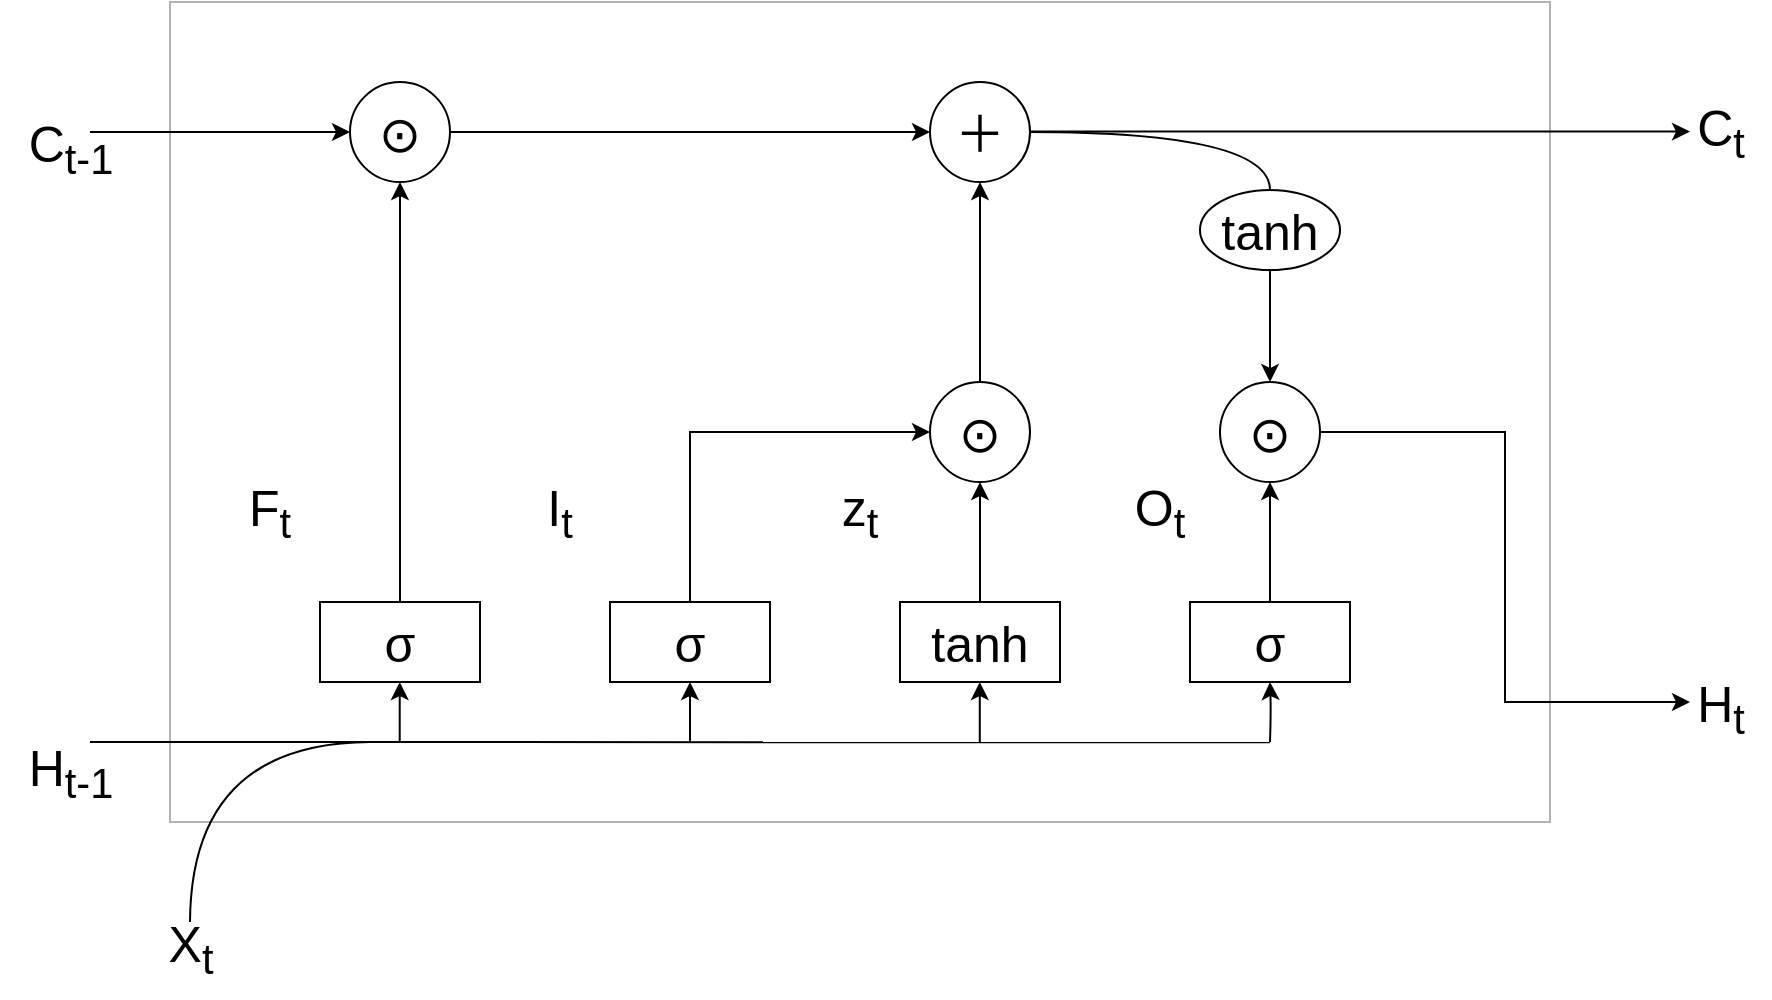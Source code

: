 <mxfile version="24.7.6">
  <diagram name="第 1 页" id="6xUJzhNsekfpXvKq5aCd">
    <mxGraphModel dx="1994" dy="628" grid="1" gridSize="10" guides="1" tooltips="1" connect="1" arrows="1" fold="1" page="1" pageScale="1" pageWidth="827" pageHeight="1169" math="0" shadow="0">
      <root>
        <mxCell id="0" />
        <mxCell id="1" parent="0" />
        <mxCell id="Dnt0VsilZY7f7_3Wa02p-2" value="" style="rounded=0;whiteSpace=wrap;html=1;opacity=30;" vertex="1" parent="1">
          <mxGeometry x="40" y="90" width="690" height="410" as="geometry" />
        </mxCell>
        <mxCell id="Dnt0VsilZY7f7_3Wa02p-3" value="&lt;font style=&quot;font-size: 25px;&quot;&gt;⊙&lt;/font&gt;" style="ellipse;whiteSpace=wrap;html=1;aspect=fixed;" vertex="1" parent="1">
          <mxGeometry x="130" y="130" width="50" height="50" as="geometry" />
        </mxCell>
        <mxCell id="Dnt0VsilZY7f7_3Wa02p-4" value="&lt;font style=&quot;font-size: 25px;&quot;&gt;＋&lt;/font&gt;" style="ellipse;whiteSpace=wrap;html=1;aspect=fixed;" vertex="1" parent="1">
          <mxGeometry x="420" y="130" width="50" height="50" as="geometry" />
        </mxCell>
        <mxCell id="Dnt0VsilZY7f7_3Wa02p-6" value="&lt;div&gt;&lt;font style=&quot;font-size: 25px;&quot;&gt;σ&lt;/font&gt;&lt;/div&gt;" style="rounded=0;whiteSpace=wrap;html=1;" vertex="1" parent="1">
          <mxGeometry x="115" y="390" width="80" height="40" as="geometry" />
        </mxCell>
        <mxCell id="Dnt0VsilZY7f7_3Wa02p-7" value="&lt;span style=&quot;font-size: 25px;&quot;&gt;σ&lt;/span&gt;" style="rounded=0;whiteSpace=wrap;html=1;" vertex="1" parent="1">
          <mxGeometry x="260" y="390" width="80" height="40" as="geometry" />
        </mxCell>
        <mxCell id="Dnt0VsilZY7f7_3Wa02p-8" value="&lt;font style=&quot;font-size: 25px;&quot;&gt;tanh&lt;/font&gt;" style="rounded=0;whiteSpace=wrap;html=1;" vertex="1" parent="1">
          <mxGeometry x="405" y="390" width="80" height="40" as="geometry" />
        </mxCell>
        <mxCell id="Dnt0VsilZY7f7_3Wa02p-9" value="&lt;span style=&quot;font-size: 25px;&quot;&gt;σ&lt;/span&gt;" style="rounded=0;whiteSpace=wrap;html=1;" vertex="1" parent="1">
          <mxGeometry x="550" y="390" width="80" height="40" as="geometry" />
        </mxCell>
        <mxCell id="Dnt0VsilZY7f7_3Wa02p-10" value="&lt;span style=&quot;font-size: 25px;&quot;&gt;⊙&lt;/span&gt;" style="ellipse;whiteSpace=wrap;html=1;aspect=fixed;" vertex="1" parent="1">
          <mxGeometry x="420" y="280" width="50" height="50" as="geometry" />
        </mxCell>
        <mxCell id="Dnt0VsilZY7f7_3Wa02p-11" value="&lt;span style=&quot;font-size: 25px;&quot;&gt;⊙&lt;/span&gt;" style="ellipse;whiteSpace=wrap;html=1;aspect=fixed;" vertex="1" parent="1">
          <mxGeometry x="565" y="280" width="50" height="50" as="geometry" />
        </mxCell>
        <mxCell id="Dnt0VsilZY7f7_3Wa02p-12" value="&lt;font style=&quot;font-size: 25px;&quot;&gt;tanh&lt;/font&gt;" style="ellipse;whiteSpace=wrap;html=1;" vertex="1" parent="1">
          <mxGeometry x="555" y="184" width="70" height="40" as="geometry" />
        </mxCell>
        <mxCell id="Dnt0VsilZY7f7_3Wa02p-13" value="" style="endArrow=classic;html=1;rounded=0;entryX=0.5;entryY=1;entryDx=0;entryDy=0;exitX=0.5;exitY=0;exitDx=0;exitDy=0;" edge="1" parent="1" source="Dnt0VsilZY7f7_3Wa02p-10" target="Dnt0VsilZY7f7_3Wa02p-4">
          <mxGeometry width="50" height="50" relative="1" as="geometry">
            <mxPoint x="400" y="260" as="sourcePoint" />
            <mxPoint x="450" y="210" as="targetPoint" />
          </mxGeometry>
        </mxCell>
        <mxCell id="Dnt0VsilZY7f7_3Wa02p-17" value="" style="endArrow=classic;html=1;rounded=0;entryX=0.5;entryY=1;entryDx=0;entryDy=0;exitX=0.5;exitY=0;exitDx=0;exitDy=0;" edge="1" parent="1" source="Dnt0VsilZY7f7_3Wa02p-8" target="Dnt0VsilZY7f7_3Wa02p-10">
          <mxGeometry width="50" height="50" relative="1" as="geometry">
            <mxPoint x="445" y="380" as="sourcePoint" />
            <mxPoint x="444.5" y="340" as="targetPoint" />
          </mxGeometry>
        </mxCell>
        <mxCell id="Dnt0VsilZY7f7_3Wa02p-19" value="" style="endArrow=classic;html=1;rounded=0;entryX=0.5;entryY=1;entryDx=0;entryDy=0;exitX=0.5;exitY=0;exitDx=0;exitDy=0;" edge="1" parent="1" source="Dnt0VsilZY7f7_3Wa02p-6" target="Dnt0VsilZY7f7_3Wa02p-3">
          <mxGeometry width="50" height="50" relative="1" as="geometry">
            <mxPoint x="150" y="310" as="sourcePoint" />
            <mxPoint x="150" y="210" as="targetPoint" />
          </mxGeometry>
        </mxCell>
        <mxCell id="Dnt0VsilZY7f7_3Wa02p-20" value="" style="endArrow=classic;html=1;rounded=0;exitX=1;exitY=0.5;exitDx=0;exitDy=0;entryX=0;entryY=0.5;entryDx=0;entryDy=0;" edge="1" parent="1" source="Dnt0VsilZY7f7_3Wa02p-3" target="Dnt0VsilZY7f7_3Wa02p-4">
          <mxGeometry width="50" height="50" relative="1" as="geometry">
            <mxPoint x="165" y="400" as="sourcePoint" />
            <mxPoint x="420" y="150" as="targetPoint" />
          </mxGeometry>
        </mxCell>
        <mxCell id="Dnt0VsilZY7f7_3Wa02p-25" value="" style="endArrow=classic;html=1;rounded=0;exitX=1;exitY=0.5;exitDx=0;exitDy=0;" edge="1" parent="1">
          <mxGeometry width="50" height="50" relative="1" as="geometry">
            <mxPoint x="470" y="154.81" as="sourcePoint" />
            <mxPoint x="800" y="154.81" as="targetPoint" />
          </mxGeometry>
        </mxCell>
        <mxCell id="Dnt0VsilZY7f7_3Wa02p-29" value="" style="endArrow=classic;html=1;rounded=0;entryX=0;entryY=0.5;entryDx=0;entryDy=0;" edge="1" parent="1" target="Dnt0VsilZY7f7_3Wa02p-3">
          <mxGeometry width="50" height="50" relative="1" as="geometry">
            <mxPoint y="155" as="sourcePoint" />
            <mxPoint x="115" y="154.5" as="targetPoint" />
          </mxGeometry>
        </mxCell>
        <mxCell id="Dnt0VsilZY7f7_3Wa02p-33" value="" style="endArrow=none;html=1;rounded=0;edgeStyle=orthogonalEdgeStyle;curved=1;entryX=0.5;entryY=0;entryDx=0;entryDy=0;exitX=1;exitY=0.5;exitDx=0;exitDy=0;" edge="1" parent="1" source="Dnt0VsilZY7f7_3Wa02p-4" target="Dnt0VsilZY7f7_3Wa02p-12">
          <mxGeometry width="50" height="50" relative="1" as="geometry">
            <mxPoint x="550" y="161" as="sourcePoint" />
            <mxPoint x="590" y="160" as="targetPoint" />
          </mxGeometry>
        </mxCell>
        <mxCell id="Dnt0VsilZY7f7_3Wa02p-48" value="" style="endArrow=classic;html=1;rounded=0;edgeStyle=orthogonalEdgeStyle;exitX=0.5;exitY=0;exitDx=0;exitDy=0;entryX=0;entryY=0.5;entryDx=0;entryDy=0;elbow=vertical;" edge="1" parent="1" source="Dnt0VsilZY7f7_3Wa02p-7" target="Dnt0VsilZY7f7_3Wa02p-10">
          <mxGeometry width="50" height="50" relative="1" as="geometry">
            <mxPoint x="300" y="300" as="sourcePoint" />
            <mxPoint x="350" y="240" as="targetPoint" />
          </mxGeometry>
        </mxCell>
        <mxCell id="Dnt0VsilZY7f7_3Wa02p-51" value="" style="endArrow=classic;html=1;rounded=0;curved=1;exitX=0.5;exitY=1;exitDx=0;exitDy=0;entryX=0.5;entryY=0;entryDx=0;entryDy=0;" edge="1" parent="1" source="Dnt0VsilZY7f7_3Wa02p-12" target="Dnt0VsilZY7f7_3Wa02p-11">
          <mxGeometry width="50" height="50" relative="1" as="geometry">
            <mxPoint x="300" y="290" as="sourcePoint" />
            <mxPoint x="360" y="240" as="targetPoint" />
          </mxGeometry>
        </mxCell>
        <mxCell id="Dnt0VsilZY7f7_3Wa02p-52" value="" style="endArrow=classic;html=1;rounded=0;entryX=0.5;entryY=1;entryDx=0;entryDy=0;exitX=0.5;exitY=0;exitDx=0;exitDy=0;" edge="1" parent="1" source="Dnt0VsilZY7f7_3Wa02p-9" target="Dnt0VsilZY7f7_3Wa02p-11">
          <mxGeometry width="50" height="50" relative="1" as="geometry">
            <mxPoint x="550" y="390" as="sourcePoint" />
            <mxPoint x="550" y="330" as="targetPoint" />
          </mxGeometry>
        </mxCell>
        <mxCell id="Dnt0VsilZY7f7_3Wa02p-57" value="" style="endArrow=none;html=1;rounded=0;curved=1;entryX=0.797;entryY=0.976;entryDx=0;entryDy=0;entryPerimeter=0;" edge="1" parent="1">
          <mxGeometry width="50" height="50" relative="1" as="geometry">
            <mxPoint y="460" as="sourcePoint" />
            <mxPoint x="589.93" y="460.16" as="targetPoint" />
          </mxGeometry>
        </mxCell>
        <mxCell id="Dnt0VsilZY7f7_3Wa02p-58" value="" style="endArrow=classic;html=1;rounded=0;curved=1;entryX=0.5;entryY=1;entryDx=0;entryDy=0;edgeStyle=orthogonalEdgeStyle;" edge="1" parent="1" target="Dnt0VsilZY7f7_3Wa02p-9">
          <mxGeometry width="50" height="50" relative="1" as="geometry">
            <mxPoint x="590" y="460" as="sourcePoint" />
            <mxPoint x="680" y="430" as="targetPoint" />
          </mxGeometry>
        </mxCell>
        <mxCell id="Dnt0VsilZY7f7_3Wa02p-63" value="" style="endArrow=classic;html=1;rounded=0;entryX=0.5;entryY=1;entryDx=0;entryDy=0;" edge="1" parent="1">
          <mxGeometry width="50" height="50" relative="1" as="geometry">
            <mxPoint x="444.89" y="460" as="sourcePoint" />
            <mxPoint x="444.89" y="430" as="targetPoint" />
          </mxGeometry>
        </mxCell>
        <mxCell id="Dnt0VsilZY7f7_3Wa02p-65" value="" style="endArrow=classic;html=1;rounded=0;entryX=0.5;entryY=1;entryDx=0;entryDy=0;" edge="1" parent="1">
          <mxGeometry width="50" height="50" relative="1" as="geometry">
            <mxPoint x="300" y="460" as="sourcePoint" />
            <mxPoint x="300" y="430" as="targetPoint" />
          </mxGeometry>
        </mxCell>
        <mxCell id="Dnt0VsilZY7f7_3Wa02p-67" value="" style="endArrow=classic;html=1;rounded=0;entryX=0.5;entryY=1;entryDx=0;entryDy=0;" edge="1" parent="1">
          <mxGeometry width="50" height="50" relative="1" as="geometry">
            <mxPoint x="154.86" y="460" as="sourcePoint" />
            <mxPoint x="154.86" y="430" as="targetPoint" />
          </mxGeometry>
        </mxCell>
        <mxCell id="Dnt0VsilZY7f7_3Wa02p-69" value="" style="endArrow=classic;html=1;rounded=0;exitX=1;exitY=0.5;exitDx=0;exitDy=0;edgeStyle=elbowEdgeStyle;" edge="1" parent="1" source="Dnt0VsilZY7f7_3Wa02p-11">
          <mxGeometry width="50" height="50" relative="1" as="geometry">
            <mxPoint x="670" y="350" as="sourcePoint" />
            <mxPoint x="800" y="440" as="targetPoint" />
          </mxGeometry>
        </mxCell>
        <mxCell id="Dnt0VsilZY7f7_3Wa02p-70" value="" style="endArrow=none;html=1;rounded=0;edgeStyle=orthogonalEdgeStyle;exitX=1;exitY=0.5;exitDx=0;exitDy=0;curved=1;" edge="1" parent="1">
          <mxGeometry width="50" height="50" relative="1" as="geometry">
            <mxPoint x="140" y="460" as="sourcePoint" />
            <mxPoint x="50.004" y="550" as="targetPoint" />
          </mxGeometry>
        </mxCell>
        <mxCell id="Dnt0VsilZY7f7_3Wa02p-77" value="&lt;font style=&quot;font-size: 25px;&quot;&gt;X&lt;sub&gt;t&lt;/sub&gt;&lt;/font&gt;" style="text;html=1;align=center;verticalAlign=middle;resizable=0;points=[];autosize=1;strokeColor=none;fillColor=none;" vertex="1" parent="1">
          <mxGeometry x="25" y="538" width="50" height="50" as="geometry" />
        </mxCell>
        <mxCell id="Dnt0VsilZY7f7_3Wa02p-78" value="&lt;font style=&quot;font-size: 25px;&quot;&gt;H&lt;sub&gt;t-1&lt;/sub&gt;&lt;/font&gt;" style="text;html=1;align=center;verticalAlign=middle;resizable=0;points=[];autosize=1;strokeColor=none;fillColor=none;" vertex="1" parent="1">
          <mxGeometry x="-45" y="450" width="70" height="50" as="geometry" />
        </mxCell>
        <mxCell id="Dnt0VsilZY7f7_3Wa02p-80" value="&lt;font style=&quot;font-size: 25px;&quot;&gt;C&lt;sub&gt;t-1&lt;/sub&gt;&lt;/font&gt;" style="text;html=1;align=center;verticalAlign=middle;resizable=0;points=[];autosize=1;strokeColor=none;fillColor=none;" vertex="1" parent="1">
          <mxGeometry x="-45" y="138" width="70" height="50" as="geometry" />
        </mxCell>
        <mxCell id="Dnt0VsilZY7f7_3Wa02p-81" value="&lt;font style=&quot;font-size: 25px;&quot;&gt;F&lt;sub&gt;t&lt;/sub&gt;&lt;/font&gt;" style="text;html=1;align=center;verticalAlign=middle;whiteSpace=wrap;rounded=0;" vertex="1" parent="1">
          <mxGeometry x="60" y="330" width="60" height="30" as="geometry" />
        </mxCell>
        <mxCell id="Dnt0VsilZY7f7_3Wa02p-82" value="&lt;font style=&quot;font-size: 25px;&quot;&gt;I&lt;sub&gt;t&lt;/sub&gt;&lt;/font&gt;" style="text;html=1;align=center;verticalAlign=middle;whiteSpace=wrap;rounded=0;" vertex="1" parent="1">
          <mxGeometry x="190" y="330" width="90" height="30" as="geometry" />
        </mxCell>
        <mxCell id="Dnt0VsilZY7f7_3Wa02p-83" value="&lt;span style=&quot;font-size: 25px;&quot;&gt;z&lt;sub style=&quot;&quot;&gt;t&lt;/sub&gt;&lt;/span&gt;" style="text;html=1;align=center;verticalAlign=middle;whiteSpace=wrap;rounded=0;" vertex="1" parent="1">
          <mxGeometry x="340" y="330" width="90" height="30" as="geometry" />
        </mxCell>
        <mxCell id="Dnt0VsilZY7f7_3Wa02p-85" value="&lt;font style=&quot;font-size: 25px;&quot;&gt;C&lt;sub&gt;t&lt;/sub&gt;&lt;/font&gt;" style="text;html=1;align=center;verticalAlign=middle;resizable=0;points=[];autosize=1;strokeColor=none;fillColor=none;" vertex="1" parent="1">
          <mxGeometry x="790" y="130" width="50" height="50" as="geometry" />
        </mxCell>
        <mxCell id="Dnt0VsilZY7f7_3Wa02p-86" value="&lt;font style=&quot;font-size: 25px;&quot;&gt;H&lt;sub&gt;t&lt;/sub&gt;&lt;/font&gt;" style="text;html=1;align=center;verticalAlign=middle;resizable=0;points=[];autosize=1;strokeColor=none;fillColor=none;" vertex="1" parent="1">
          <mxGeometry x="790" y="418" width="50" height="50" as="geometry" />
        </mxCell>
        <mxCell id="Dnt0VsilZY7f7_3Wa02p-87" value="&lt;span style=&quot;font-size: 25px;&quot;&gt;O&lt;sub&gt;t&lt;/sub&gt;&lt;/span&gt;" style="text;html=1;align=center;verticalAlign=middle;whiteSpace=wrap;rounded=0;" vertex="1" parent="1">
          <mxGeometry x="490" y="330" width="90" height="30" as="geometry" />
        </mxCell>
      </root>
    </mxGraphModel>
  </diagram>
</mxfile>

